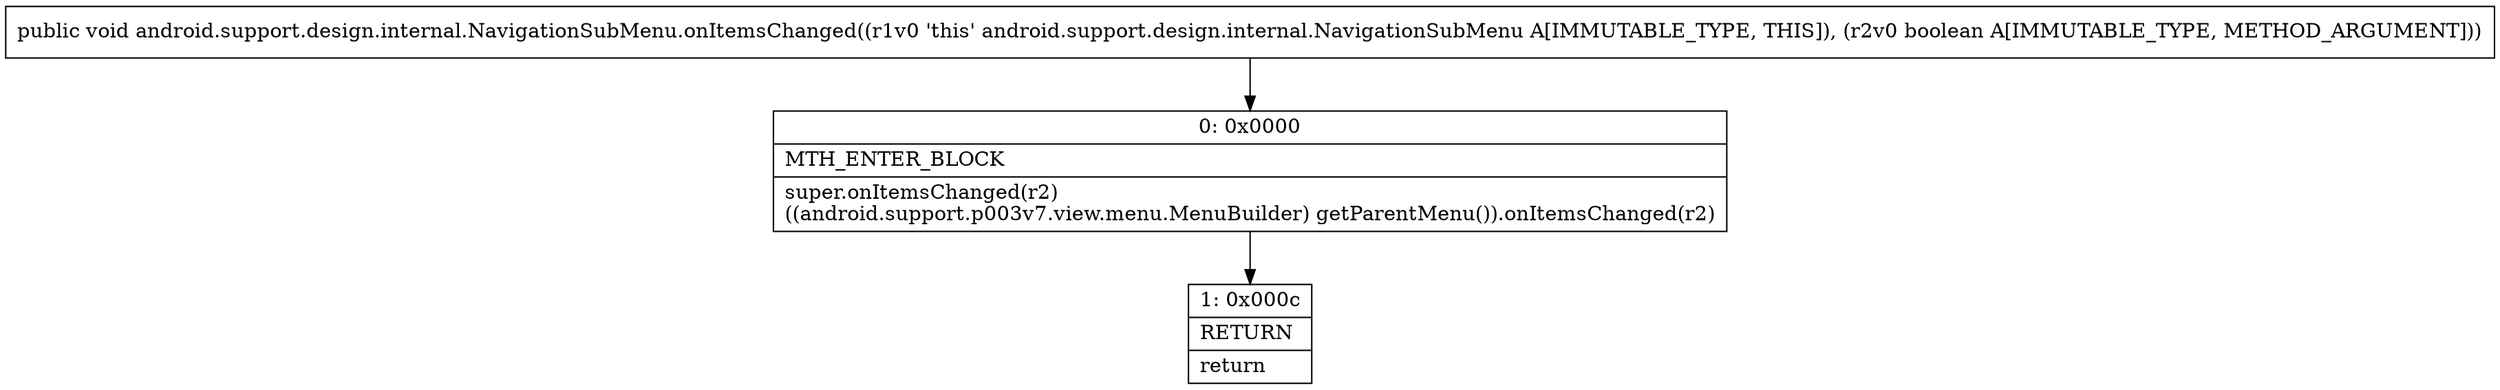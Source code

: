 digraph "CFG forandroid.support.design.internal.NavigationSubMenu.onItemsChanged(Z)V" {
Node_0 [shape=record,label="{0\:\ 0x0000|MTH_ENTER_BLOCK\l|super.onItemsChanged(r2)\l((android.support.p003v7.view.menu.MenuBuilder) getParentMenu()).onItemsChanged(r2)\l}"];
Node_1 [shape=record,label="{1\:\ 0x000c|RETURN\l|return\l}"];
MethodNode[shape=record,label="{public void android.support.design.internal.NavigationSubMenu.onItemsChanged((r1v0 'this' android.support.design.internal.NavigationSubMenu A[IMMUTABLE_TYPE, THIS]), (r2v0 boolean A[IMMUTABLE_TYPE, METHOD_ARGUMENT])) }"];
MethodNode -> Node_0;
Node_0 -> Node_1;
}

